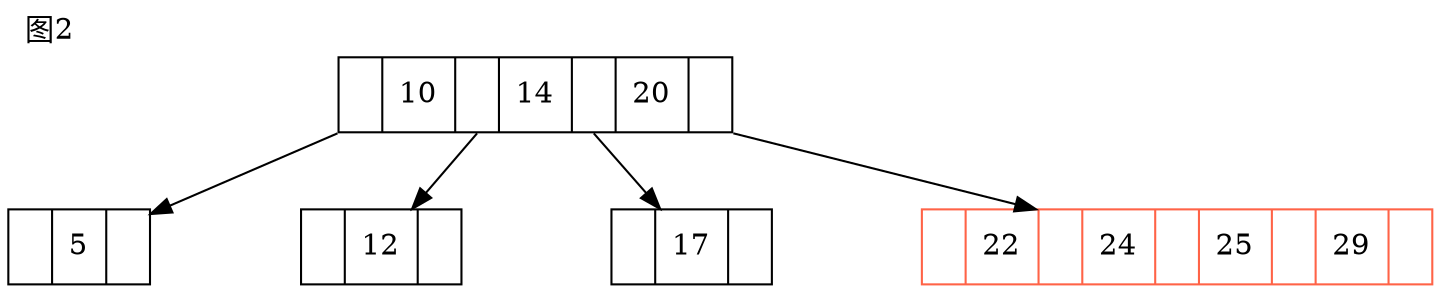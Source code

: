 digraph g{
node[shape=record];
//mindist=5.0;
nodesep=1;
edge[minlen=1.8];
splines="line";
label="图2";
labeljust=l;
labelloc=t;

n1[label="<f1> | 10 | <f2> | 14 | <f3> | 20 | <f4>"];
n2[label="<f1> | 5 | <f2>"];
n3[label="<f1> | 12 | <f2>"];
n4[label="<f1> | 17 | <f2>"];
n5[label="<f1> | 22 | <f2> | 24 | <f3> | 25 | <f4> | 29 | <f5>", color="tomato"];

n1:f1->n2[tailport=sw];
n1:f2->n3;
n1:f3->n4;
n1:f4->n5[tailport=se];

}
